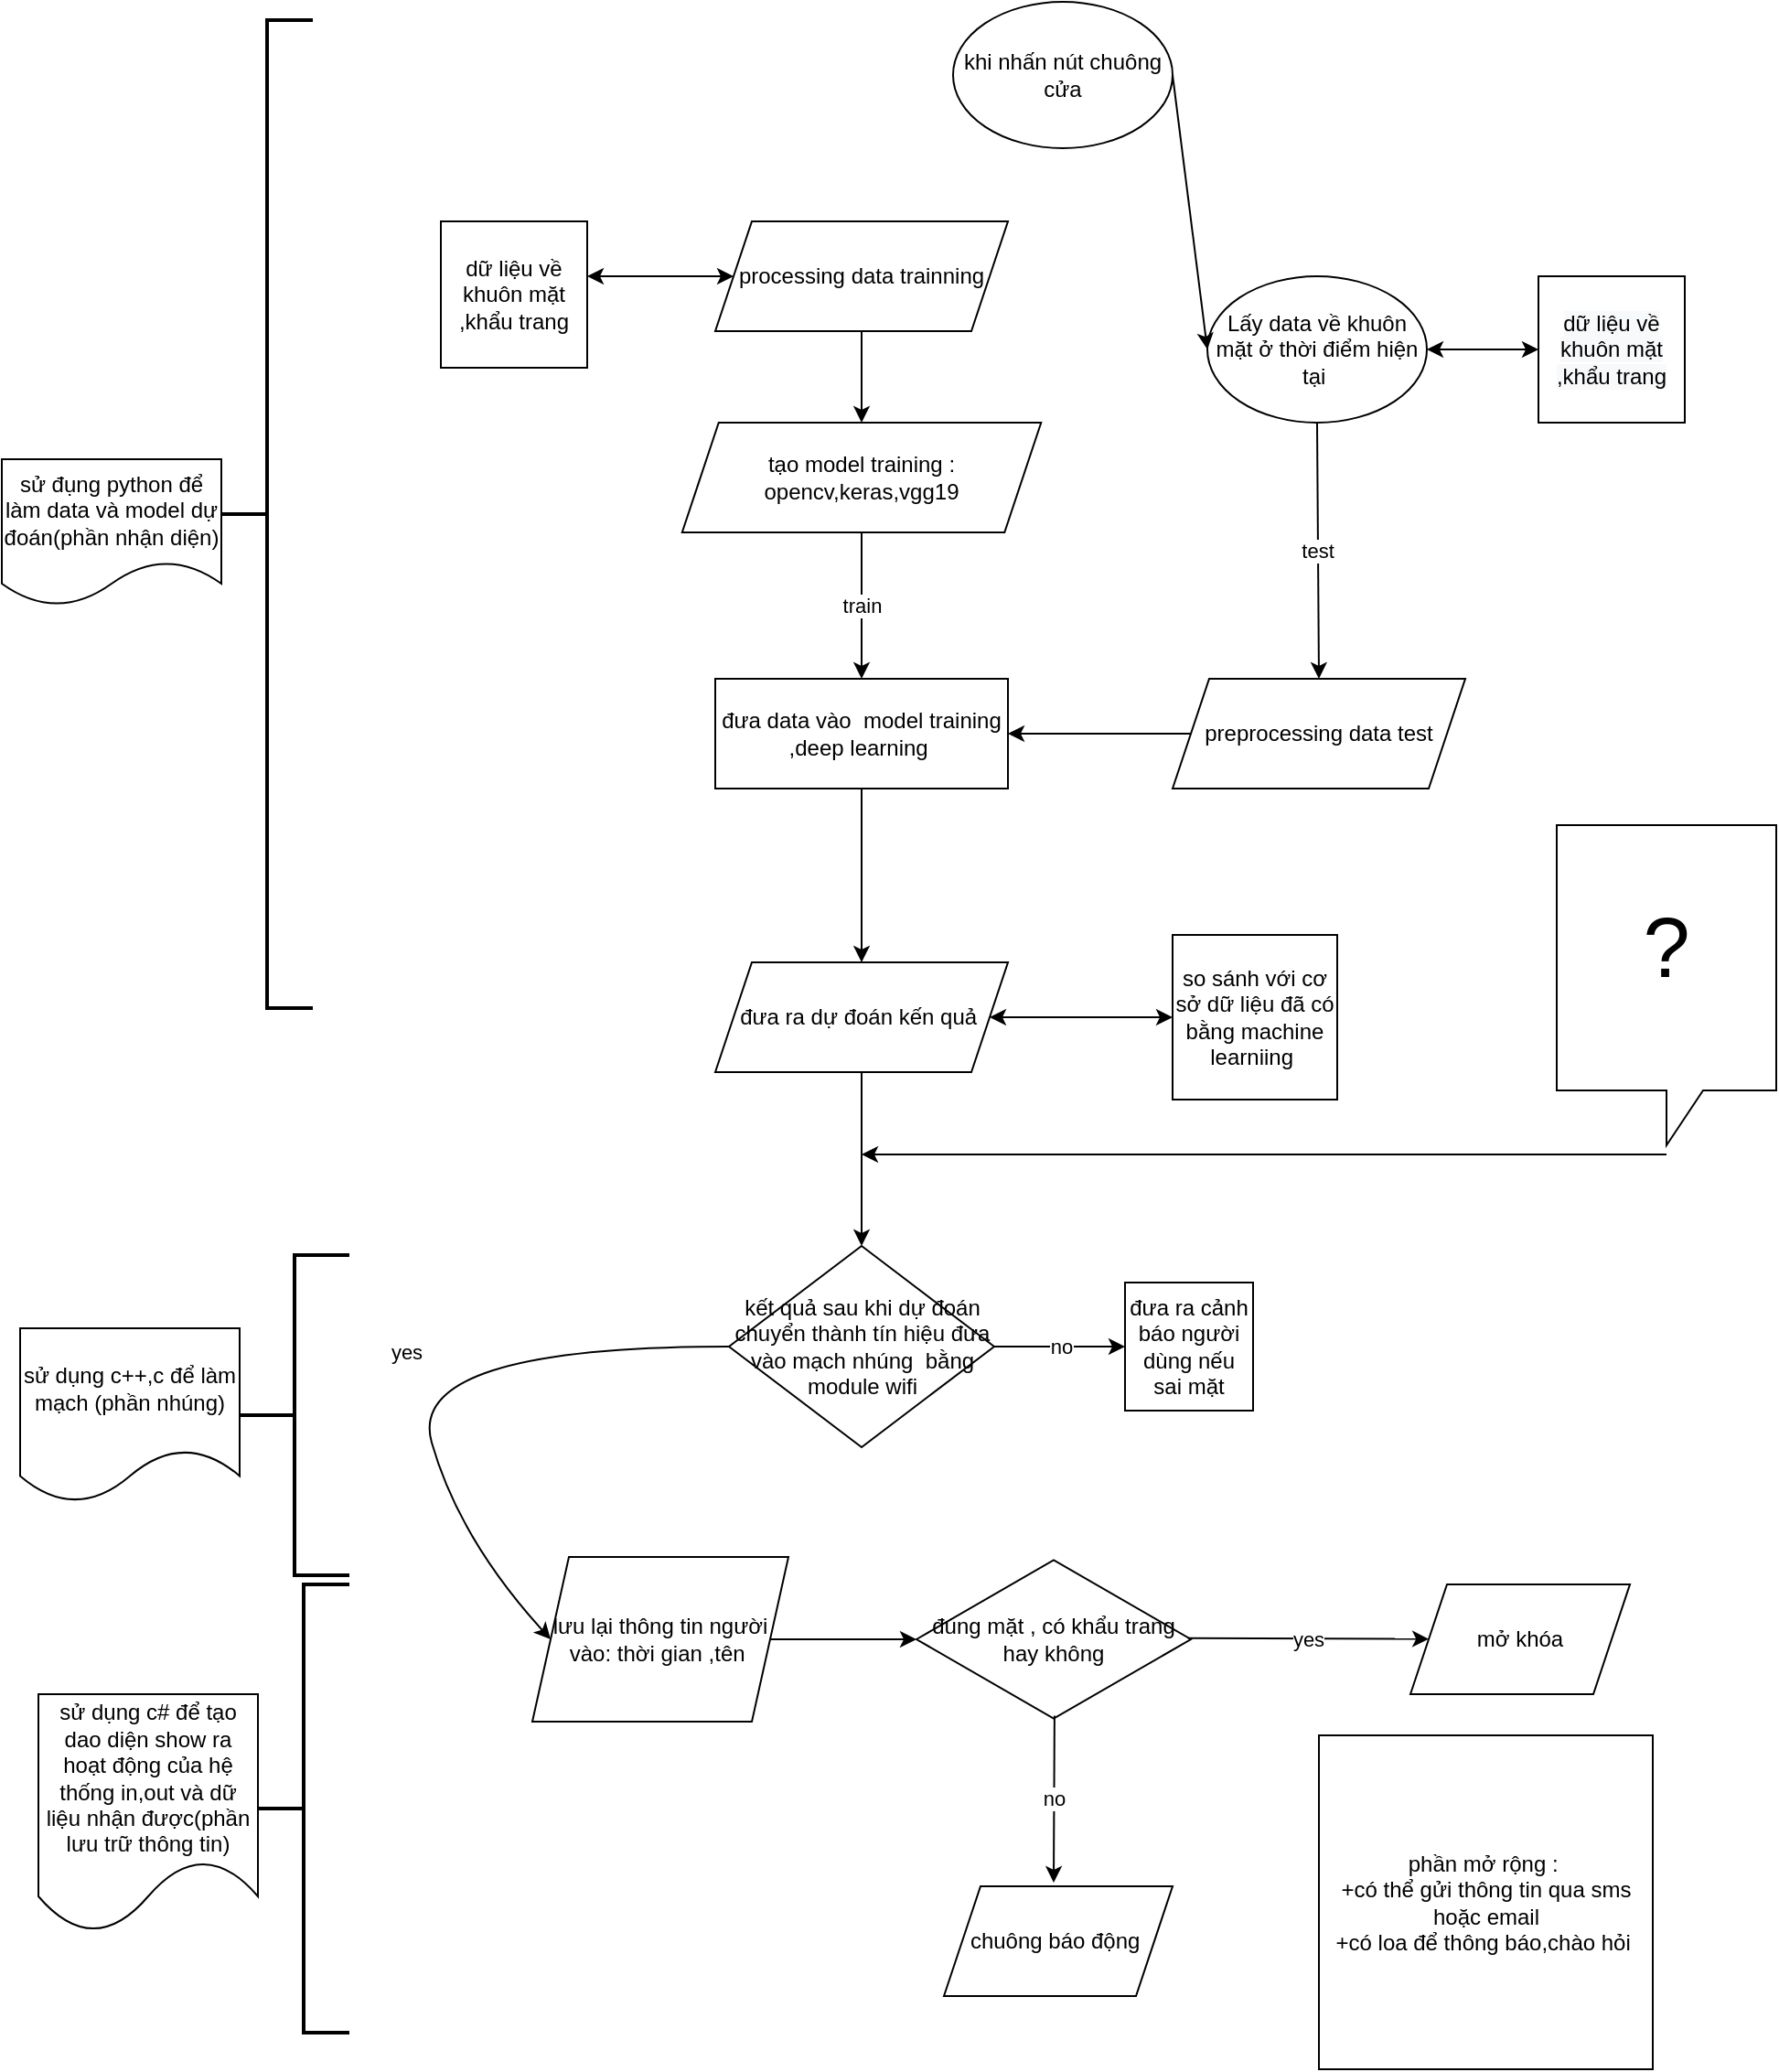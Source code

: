 <mxfile version="14.1.9" type="github">
  <diagram id="C5RBs43oDa-KdzZeNtuy" name="Page-1">
    <mxGraphModel dx="2732" dy="952" grid="1" gridSize="10" guides="1" tooltips="1" connect="1" arrows="1" fold="1" page="1" pageScale="1" pageWidth="827" pageHeight="1169" math="0" shadow="0">
      <root>
        <mxCell id="WIyWlLk6GJQsqaUBKTNV-0" />
        <mxCell id="WIyWlLk6GJQsqaUBKTNV-1" parent="WIyWlLk6GJQsqaUBKTNV-0" />
        <mxCell id="P-OqpVz_nr5vMIsB6qpD-7" value="Lấy data về khuôn mặt ở thời điểm hiện tại&amp;nbsp;" style="ellipse;whiteSpace=wrap;html=1;" parent="WIyWlLk6GJQsqaUBKTNV-1" vertex="1">
          <mxGeometry x="459" y="160" width="120" height="80" as="geometry" />
        </mxCell>
        <mxCell id="P-OqpVz_nr5vMIsB6qpD-8" value="test" style="endArrow=classic;html=1;exitX=0.5;exitY=1;exitDx=0;exitDy=0;entryX=0.5;entryY=0;entryDx=0;entryDy=0;" parent="WIyWlLk6GJQsqaUBKTNV-1" source="P-OqpVz_nr5vMIsB6qpD-7" target="P-OqpVz_nr5vMIsB6qpD-11" edge="1">
          <mxGeometry width="50" height="50" relative="1" as="geometry">
            <mxPoint x="390" y="370" as="sourcePoint" />
            <mxPoint x="270" y="240" as="targetPoint" />
          </mxGeometry>
        </mxCell>
        <mxCell id="P-OqpVz_nr5vMIsB6qpD-9" value="đưa data vào&amp;nbsp; model training ,deep learning&amp;nbsp;" style="rounded=0;whiteSpace=wrap;html=1;" parent="WIyWlLk6GJQsqaUBKTNV-1" vertex="1">
          <mxGeometry x="190" y="380" width="160" height="60" as="geometry" />
        </mxCell>
        <mxCell id="P-OqpVz_nr5vMIsB6qpD-11" value="preprocessing data test" style="shape=parallelogram;perimeter=parallelogramPerimeter;whiteSpace=wrap;html=1;fixedSize=1;" parent="WIyWlLk6GJQsqaUBKTNV-1" vertex="1">
          <mxGeometry x="440" y="380" width="160" height="60" as="geometry" />
        </mxCell>
        <mxCell id="P-OqpVz_nr5vMIsB6qpD-14" value="" style="endArrow=classic;html=1;exitX=0;exitY=0.5;exitDx=0;exitDy=0;" parent="WIyWlLk6GJQsqaUBKTNV-1" source="P-OqpVz_nr5vMIsB6qpD-11" target="P-OqpVz_nr5vMIsB6qpD-9" edge="1">
          <mxGeometry width="50" height="50" relative="1" as="geometry">
            <mxPoint x="390" y="360" as="sourcePoint" />
            <mxPoint x="440" y="310" as="targetPoint" />
          </mxGeometry>
        </mxCell>
        <mxCell id="P-OqpVz_nr5vMIsB6qpD-16" value="đưa ra dự đoán kến quả&amp;nbsp;" style="shape=parallelogram;perimeter=parallelogramPerimeter;whiteSpace=wrap;html=1;fixedSize=1;" parent="WIyWlLk6GJQsqaUBKTNV-1" vertex="1">
          <mxGeometry x="190" y="535" width="160" height="60" as="geometry" />
        </mxCell>
        <mxCell id="P-OqpVz_nr5vMIsB6qpD-17" value="" style="endArrow=classic;html=1;exitX=0.5;exitY=1;exitDx=0;exitDy=0;entryX=0.5;entryY=0;entryDx=0;entryDy=0;" parent="WIyWlLk6GJQsqaUBKTNV-1" source="P-OqpVz_nr5vMIsB6qpD-9" target="P-OqpVz_nr5vMIsB6qpD-16" edge="1">
          <mxGeometry width="50" height="50" relative="1" as="geometry">
            <mxPoint x="390" y="360" as="sourcePoint" />
            <mxPoint x="440" y="310" as="targetPoint" />
          </mxGeometry>
        </mxCell>
        <mxCell id="P-OqpVz_nr5vMIsB6qpD-18" value="" style="endArrow=classic;html=1;exitX=0.5;exitY=1;exitDx=0;exitDy=0;" parent="WIyWlLk6GJQsqaUBKTNV-1" source="P-OqpVz_nr5vMIsB6qpD-16" edge="1">
          <mxGeometry width="50" height="50" relative="1" as="geometry">
            <mxPoint x="390" y="560" as="sourcePoint" />
            <mxPoint x="270" y="690" as="targetPoint" />
          </mxGeometry>
        </mxCell>
        <mxCell id="P-OqpVz_nr5vMIsB6qpD-19" value="kết quả sau khi dự đoán chuyển thành tín hiệu đưa vào mạch nhúng&amp;nbsp; bằng module wifi" style="rhombus;whiteSpace=wrap;html=1;" parent="WIyWlLk6GJQsqaUBKTNV-1" vertex="1">
          <mxGeometry x="197.5" y="690" width="145" height="110" as="geometry" />
        </mxCell>
        <mxCell id="P-OqpVz_nr5vMIsB6qpD-20" value="khi nhấn nút chuông cửa" style="ellipse;whiteSpace=wrap;html=1;" parent="WIyWlLk6GJQsqaUBKTNV-1" vertex="1">
          <mxGeometry x="320" y="10" width="120" height="80" as="geometry" />
        </mxCell>
        <mxCell id="P-OqpVz_nr5vMIsB6qpD-21" value="" style="endArrow=classic;html=1;entryX=0;entryY=0.5;entryDx=0;entryDy=0;exitX=1;exitY=0.5;exitDx=0;exitDy=0;" parent="WIyWlLk6GJQsqaUBKTNV-1" source="P-OqpVz_nr5vMIsB6qpD-20" target="P-OqpVz_nr5vMIsB6qpD-7" edge="1">
          <mxGeometry width="50" height="50" relative="1" as="geometry">
            <mxPoint x="390" y="360" as="sourcePoint" />
            <mxPoint x="440" y="310" as="targetPoint" />
          </mxGeometry>
        </mxCell>
        <mxCell id="P-OqpVz_nr5vMIsB6qpD-22" value="so sánh với cơ sở dữ liệu đã có bằng machine learniing&amp;nbsp;" style="whiteSpace=wrap;html=1;aspect=fixed;" parent="WIyWlLk6GJQsqaUBKTNV-1" vertex="1">
          <mxGeometry x="440" y="520" width="90" height="90" as="geometry" />
        </mxCell>
        <mxCell id="P-OqpVz_nr5vMIsB6qpD-23" value="" style="endArrow=classic;startArrow=classic;html=1;exitX=1;exitY=0.5;exitDx=0;exitDy=0;entryX=0;entryY=0.5;entryDx=0;entryDy=0;" parent="WIyWlLk6GJQsqaUBKTNV-1" source="P-OqpVz_nr5vMIsB6qpD-16" target="P-OqpVz_nr5vMIsB6qpD-22" edge="1">
          <mxGeometry width="50" height="50" relative="1" as="geometry">
            <mxPoint x="390" y="540" as="sourcePoint" />
            <mxPoint x="440" y="490" as="targetPoint" />
          </mxGeometry>
        </mxCell>
        <mxCell id="P-OqpVz_nr5vMIsB6qpD-24" value="processing data trainning" style="shape=parallelogram;perimeter=parallelogramPerimeter;whiteSpace=wrap;html=1;fixedSize=1;" parent="WIyWlLk6GJQsqaUBKTNV-1" vertex="1">
          <mxGeometry x="190" y="130" width="160" height="60" as="geometry" />
        </mxCell>
        <mxCell id="P-OqpVz_nr5vMIsB6qpD-25" value="" style="endArrow=classic;html=1;exitX=0.5;exitY=1;exitDx=0;exitDy=0;entryX=0.5;entryY=0;entryDx=0;entryDy=0;" parent="WIyWlLk6GJQsqaUBKTNV-1" source="P-OqpVz_nr5vMIsB6qpD-24" target="P-OqpVz_nr5vMIsB6qpD-27" edge="1">
          <mxGeometry width="50" height="50" relative="1" as="geometry">
            <mxPoint x="390" y="520" as="sourcePoint" />
            <mxPoint x="440" y="470" as="targetPoint" />
          </mxGeometry>
        </mxCell>
        <mxCell id="P-OqpVz_nr5vMIsB6qpD-27" value="tạo model training : opencv,keras,vgg19" style="shape=parallelogram;perimeter=parallelogramPerimeter;whiteSpace=wrap;html=1;fixedSize=1;" parent="WIyWlLk6GJQsqaUBKTNV-1" vertex="1">
          <mxGeometry x="171.88" y="240" width="196.25" height="60" as="geometry" />
        </mxCell>
        <mxCell id="P-OqpVz_nr5vMIsB6qpD-28" value="train" style="endArrow=classic;html=1;exitX=0.5;exitY=1;exitDx=0;exitDy=0;entryX=0.5;entryY=0;entryDx=0;entryDy=0;" parent="WIyWlLk6GJQsqaUBKTNV-1" source="P-OqpVz_nr5vMIsB6qpD-27" target="P-OqpVz_nr5vMIsB6qpD-9" edge="1">
          <mxGeometry width="50" height="50" relative="1" as="geometry">
            <mxPoint x="390" y="290" as="sourcePoint" />
            <mxPoint x="440" y="240" as="targetPoint" />
          </mxGeometry>
        </mxCell>
        <mxCell id="P-OqpVz_nr5vMIsB6qpD-29" value="no" style="endArrow=classic;html=1;exitX=1;exitY=0.5;exitDx=0;exitDy=0;" parent="WIyWlLk6GJQsqaUBKTNV-1" source="P-OqpVz_nr5vMIsB6qpD-19" target="P-OqpVz_nr5vMIsB6qpD-30" edge="1">
          <mxGeometry width="50" height="50" relative="1" as="geometry">
            <mxPoint x="350" y="740" as="sourcePoint" />
            <mxPoint x="430" y="745" as="targetPoint" />
          </mxGeometry>
        </mxCell>
        <mxCell id="P-OqpVz_nr5vMIsB6qpD-30" value="đưa ra cảnh báo người dùng nếu sai mặt" style="whiteSpace=wrap;html=1;aspect=fixed;" parent="WIyWlLk6GJQsqaUBKTNV-1" vertex="1">
          <mxGeometry x="414" y="710" width="70" height="70" as="geometry" />
        </mxCell>
        <mxCell id="P-OqpVz_nr5vMIsB6qpD-32" value="yes" style="curved=1;endArrow=classic;html=1;exitX=0;exitY=0.5;exitDx=0;exitDy=0;entryX=0;entryY=0.5;entryDx=0;entryDy=0;" parent="WIyWlLk6GJQsqaUBKTNV-1" source="P-OqpVz_nr5vMIsB6qpD-19" target="P-OqpVz_nr5vMIsB6qpD-33" edge="1">
          <mxGeometry width="50" height="50" relative="1" as="geometry">
            <mxPoint x="390" y="680" as="sourcePoint" />
            <mxPoint x="220" y="860" as="targetPoint" />
            <Array as="points">
              <mxPoint x="20" y="745" />
              <mxPoint x="50" y="850" />
            </Array>
          </mxGeometry>
        </mxCell>
        <mxCell id="P-OqpVz_nr5vMIsB6qpD-33" value="lưu lại thông tin người vào: thời gian ,tên&amp;nbsp;" style="shape=parallelogram;perimeter=parallelogramPerimeter;whiteSpace=wrap;html=1;fixedSize=1;" parent="WIyWlLk6GJQsqaUBKTNV-1" vertex="1">
          <mxGeometry x="90" y="860" width="140" height="90" as="geometry" />
        </mxCell>
        <mxCell id="P-OqpVz_nr5vMIsB6qpD-34" value="" style="endArrow=classic;html=1;exitX=1;exitY=0.5;exitDx=0;exitDy=0;" parent="WIyWlLk6GJQsqaUBKTNV-1" source="P-OqpVz_nr5vMIsB6qpD-33" target="P-OqpVz_nr5vMIsB6qpD-43" edge="1">
          <mxGeometry width="50" height="50" relative="1" as="geometry">
            <mxPoint x="390" y="850" as="sourcePoint" />
            <mxPoint x="430" y="905" as="targetPoint" />
          </mxGeometry>
        </mxCell>
        <mxCell id="P-OqpVz_nr5vMIsB6qpD-35" value="" style="endArrow=classic;startArrow=classic;html=1;exitX=1;exitY=0.5;exitDx=0;exitDy=0;" parent="WIyWlLk6GJQsqaUBKTNV-1" source="P-OqpVz_nr5vMIsB6qpD-7" edge="1">
          <mxGeometry width="50" height="50" relative="1" as="geometry">
            <mxPoint x="390" y="350" as="sourcePoint" />
            <mxPoint x="640" y="200" as="targetPoint" />
          </mxGeometry>
        </mxCell>
        <mxCell id="P-OqpVz_nr5vMIsB6qpD-36" value="&#xa;&#xa;&lt;span style=&quot;color: rgb(0, 0, 0); font-family: helvetica; font-size: 12px; font-style: normal; font-weight: 400; letter-spacing: normal; text-align: center; text-indent: 0px; text-transform: none; word-spacing: 0px; background-color: rgb(248, 249, 250); display: inline; float: none;&quot;&gt;dữ liệu về khuôn mặt ,khẩu trang&lt;/span&gt;&#xa;&#xa;" style="whiteSpace=wrap;html=1;aspect=fixed;" parent="WIyWlLk6GJQsqaUBKTNV-1" vertex="1">
          <mxGeometry x="640" y="160" width="80" height="80" as="geometry" />
        </mxCell>
        <mxCell id="P-OqpVz_nr5vMIsB6qpD-38" value="" style="endArrow=classic;startArrow=classic;html=1;exitX=0;exitY=0.5;exitDx=0;exitDy=0;" parent="WIyWlLk6GJQsqaUBKTNV-1" source="P-OqpVz_nr5vMIsB6qpD-24" edge="1">
          <mxGeometry width="50" height="50" relative="1" as="geometry">
            <mxPoint x="390" y="350" as="sourcePoint" />
            <mxPoint x="120" y="160" as="targetPoint" />
          </mxGeometry>
        </mxCell>
        <mxCell id="P-OqpVz_nr5vMIsB6qpD-42" value="dữ liệu về khuôn mặt ,khẩu trang" style="whiteSpace=wrap;html=1;aspect=fixed;" parent="WIyWlLk6GJQsqaUBKTNV-1" vertex="1">
          <mxGeometry x="40" y="130" width="80" height="80" as="geometry" />
        </mxCell>
        <mxCell id="P-OqpVz_nr5vMIsB6qpD-43" value="đúng mặt , có khẩu trang hay không" style="html=1;whiteSpace=wrap;aspect=fixed;shape=isoRectangle;" parent="WIyWlLk6GJQsqaUBKTNV-1" vertex="1">
          <mxGeometry x="300" y="860" width="150" height="90" as="geometry" />
        </mxCell>
        <mxCell id="P-OqpVz_nr5vMIsB6qpD-45" value="yes" style="endArrow=classic;html=1;exitX=0.989;exitY=0.493;exitDx=0;exitDy=0;exitPerimeter=0;" parent="WIyWlLk6GJQsqaUBKTNV-1" source="P-OqpVz_nr5vMIsB6qpD-43" target="P-OqpVz_nr5vMIsB6qpD-47" edge="1">
          <mxGeometry width="50" height="50" relative="1" as="geometry">
            <mxPoint x="390" y="830" as="sourcePoint" />
            <mxPoint x="590" y="904" as="targetPoint" />
          </mxGeometry>
        </mxCell>
        <mxCell id="P-OqpVz_nr5vMIsB6qpD-46" value="no" style="endArrow=classic;html=1;exitX=0.503;exitY=0.964;exitDx=0;exitDy=0;exitPerimeter=0;" parent="WIyWlLk6GJQsqaUBKTNV-1" source="P-OqpVz_nr5vMIsB6qpD-43" edge="1">
          <mxGeometry width="50" height="50" relative="1" as="geometry">
            <mxPoint x="390" y="830" as="sourcePoint" />
            <mxPoint x="375" y="1038" as="targetPoint" />
          </mxGeometry>
        </mxCell>
        <mxCell id="P-OqpVz_nr5vMIsB6qpD-47" value="mở khóa" style="shape=parallelogram;perimeter=parallelogramPerimeter;whiteSpace=wrap;html=1;fixedSize=1;" parent="WIyWlLk6GJQsqaUBKTNV-1" vertex="1">
          <mxGeometry x="570" y="875" width="120" height="60" as="geometry" />
        </mxCell>
        <mxCell id="P-OqpVz_nr5vMIsB6qpD-48" value="chuông báo động&amp;nbsp;" style="shape=parallelogram;perimeter=parallelogramPerimeter;whiteSpace=wrap;html=1;fixedSize=1;" parent="WIyWlLk6GJQsqaUBKTNV-1" vertex="1">
          <mxGeometry x="315" y="1040" width="125" height="60" as="geometry" />
        </mxCell>
        <mxCell id="P-OqpVz_nr5vMIsB6qpD-49" value="sử đụng python để làm data và model dự đoán(phần nhận diện)" style="shape=document;whiteSpace=wrap;html=1;boundedLbl=1;" parent="WIyWlLk6GJQsqaUBKTNV-1" vertex="1">
          <mxGeometry x="-200" y="260" width="120" height="80" as="geometry" />
        </mxCell>
        <mxCell id="P-OqpVz_nr5vMIsB6qpD-50" value="sử dụng c++,c để làm mạch (phần nhúng)" style="shape=document;whiteSpace=wrap;html=1;boundedLbl=1;" parent="WIyWlLk6GJQsqaUBKTNV-1" vertex="1">
          <mxGeometry x="-190" y="735" width="120" height="95" as="geometry" />
        </mxCell>
        <mxCell id="P-OqpVz_nr5vMIsB6qpD-51" value="sử dụng c# để tạo dao diện show ra hoạt động của hệ thống in,out và dữ liệu nhận được(phần lưu trữ thông tin)" style="shape=document;whiteSpace=wrap;html=1;boundedLbl=1;" parent="WIyWlLk6GJQsqaUBKTNV-1" vertex="1">
          <mxGeometry x="-180" y="935" width="120" height="130" as="geometry" />
        </mxCell>
        <mxCell id="P-OqpVz_nr5vMIsB6qpD-52" value="" style="strokeWidth=2;html=1;shape=mxgraph.flowchart.annotation_2;align=left;labelPosition=right;pointerEvents=1;" parent="WIyWlLk6GJQsqaUBKTNV-1" vertex="1">
          <mxGeometry x="-60" y="875" width="50" height="245" as="geometry" />
        </mxCell>
        <mxCell id="P-OqpVz_nr5vMIsB6qpD-53" value="" style="strokeWidth=2;html=1;shape=mxgraph.flowchart.annotation_2;align=left;labelPosition=right;pointerEvents=1;" parent="WIyWlLk6GJQsqaUBKTNV-1" vertex="1">
          <mxGeometry x="-70" y="695" width="60" height="175" as="geometry" />
        </mxCell>
        <mxCell id="P-OqpVz_nr5vMIsB6qpD-56" value="" style="strokeWidth=2;html=1;shape=mxgraph.flowchart.annotation_2;align=left;labelPosition=right;pointerEvents=1;" parent="WIyWlLk6GJQsqaUBKTNV-1" vertex="1">
          <mxGeometry x="-80" y="20" width="50" height="540" as="geometry" />
        </mxCell>
        <mxCell id="P-OqpVz_nr5vMIsB6qpD-58" value="&lt;p style=&quot;line-height: 170%&quot;&gt;&lt;font style=&quot;font-size: 46px&quot;&gt;?&lt;/font&gt;&lt;/p&gt;" style="shape=callout;whiteSpace=wrap;html=1;perimeter=calloutPerimeter;" parent="WIyWlLk6GJQsqaUBKTNV-1" vertex="1">
          <mxGeometry x="650" y="460" width="120" height="175" as="geometry" />
        </mxCell>
        <mxCell id="P-OqpVz_nr5vMIsB6qpD-60" value="" style="endArrow=classic;html=1;" parent="WIyWlLk6GJQsqaUBKTNV-1" edge="1">
          <mxGeometry width="50" height="50" relative="1" as="geometry">
            <mxPoint x="710" y="640" as="sourcePoint" />
            <mxPoint x="270" y="640" as="targetPoint" />
          </mxGeometry>
        </mxCell>
        <mxCell id="UkkpwHvBOogDypLoXUPN-0" value="" style="endArrow=classic;html=1;" edge="1" parent="WIyWlLk6GJQsqaUBKTNV-1">
          <mxGeometry width="50" height="50" relative="1" as="geometry">
            <mxPoint x="20" y="710" as="sourcePoint" />
            <mxPoint x="20" y="710" as="targetPoint" />
          </mxGeometry>
        </mxCell>
        <mxCell id="UkkpwHvBOogDypLoXUPN-4" value="phần mở rộng :&amp;nbsp;&lt;br&gt;+có thể gửi thông tin qua sms hoặc email&lt;br&gt;+có loa để thông báo,chào hỏi&amp;nbsp;" style="whiteSpace=wrap;html=1;aspect=fixed;" vertex="1" parent="WIyWlLk6GJQsqaUBKTNV-1">
          <mxGeometry x="520" y="957.5" width="182.5" height="182.5" as="geometry" />
        </mxCell>
      </root>
    </mxGraphModel>
  </diagram>
</mxfile>
